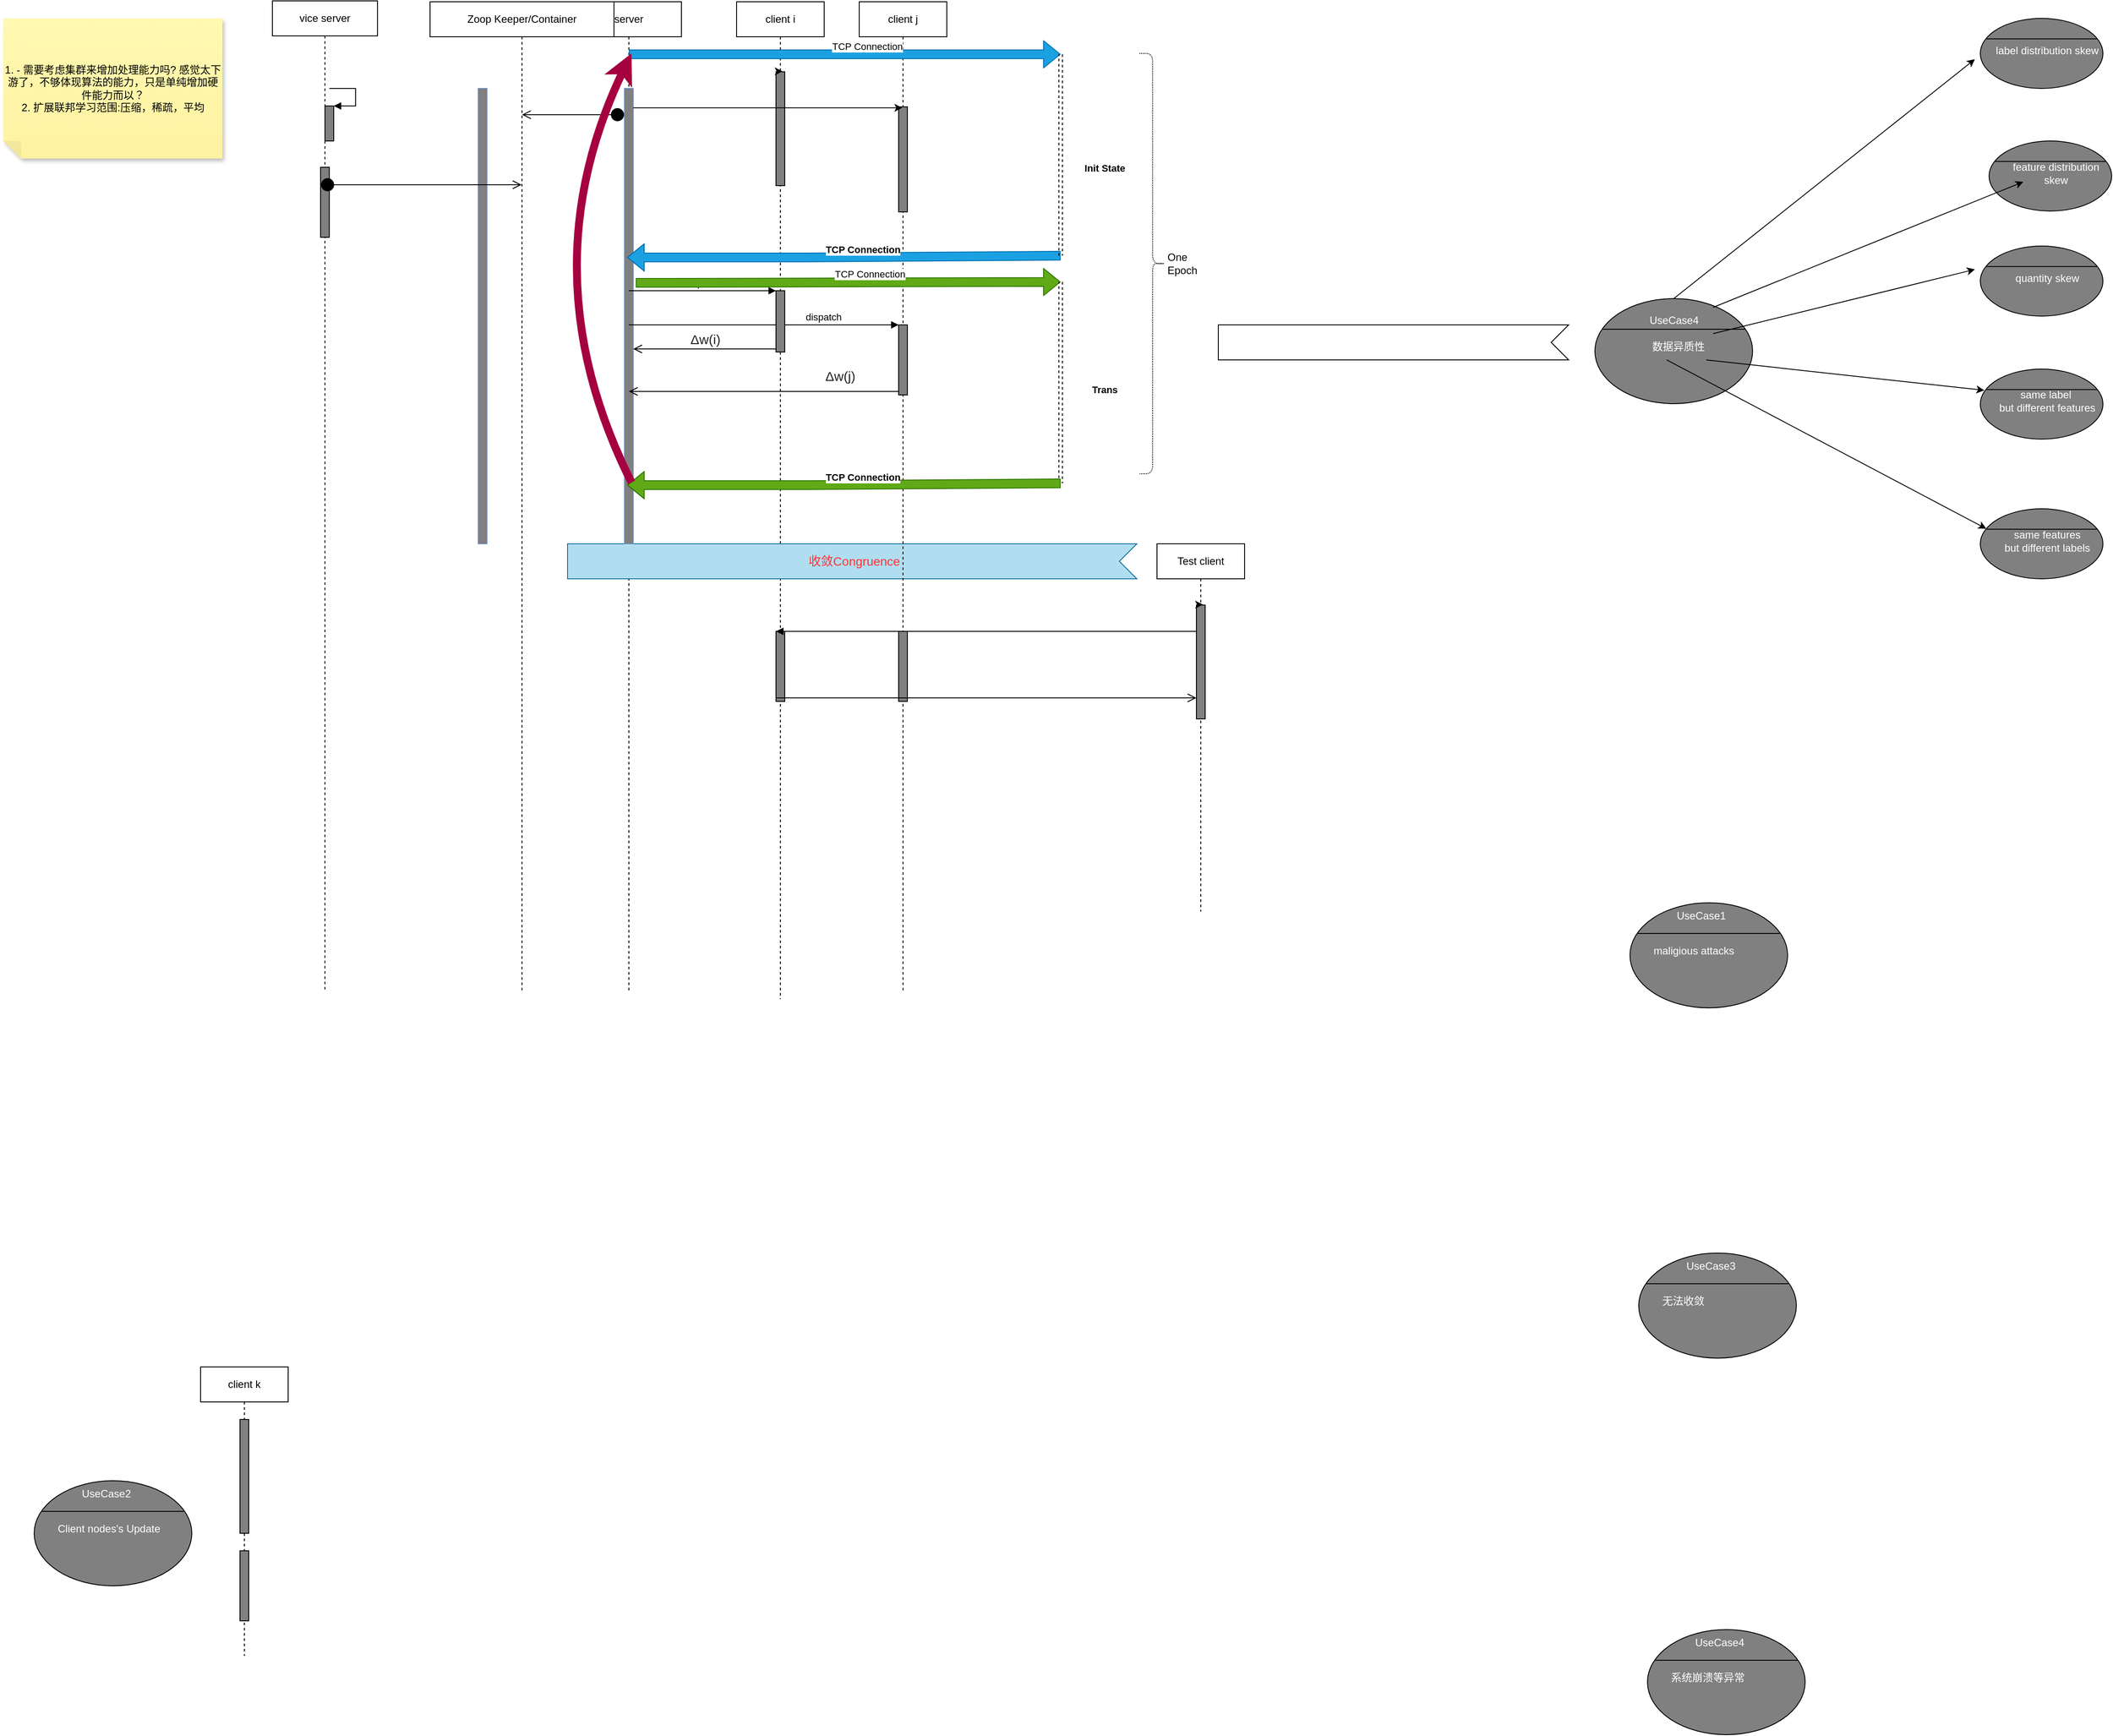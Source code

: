 <mxfile>
    <diagram id="n5FTuEOqiCdsn9YSQUc3" name="第 1 页">
        <mxGraphModel dx="1653" dy="990" grid="1" gridSize="10" guides="1" tooltips="1" connect="1" arrows="1" fold="1" page="1" pageScale="1" pageWidth="4681" pageHeight="3300" background="none" math="1" shadow="0">
            <root>
                <mxCell id="0"/>
                <mxCell id="1" parent="0"/>
                <mxCell id="5" value="client i" style="shape=umlLifeline;perimeter=lifelinePerimeter;whiteSpace=wrap;html=1;container=1;collapsible=0;recursiveResize=0;outlineConnect=0;" parent="1" vertex="1">
                    <mxGeometry x="890" y="21" width="100" height="1139" as="geometry"/>
                </mxCell>
                <mxCell id="6" value="" style="html=1;points=[];perimeter=orthogonalPerimeter;fillColor=#808080;" parent="5" vertex="1">
                    <mxGeometry x="45" y="80" width="10" height="130" as="geometry"/>
                </mxCell>
                <mxCell id="10" value="" style="endArrow=classic;html=1;entryX=0.763;entryY=-0.004;entryDx=0;entryDy=0;entryPerimeter=0;" parent="5" source="5" target="6" edge="1">
                    <mxGeometry width="50" height="50" relative="1" as="geometry">
                        <mxPoint x="150" y="230" as="sourcePoint"/>
                        <mxPoint x="200" y="180" as="targetPoint"/>
                    </mxGeometry>
                </mxCell>
                <mxCell id="tS4vsaLGMWtZxf_4NeL7-80" value="" style="html=1;points=[];perimeter=orthogonalPerimeter;fontColor=#FF3333;fillColor=#808080;" parent="5" vertex="1">
                    <mxGeometry x="45" y="719" width="10" height="80" as="geometry"/>
                </mxCell>
                <mxCell id="7" value="server" style="shape=umlLifeline;perimeter=lifelinePerimeter;whiteSpace=wrap;html=1;container=1;collapsible=0;recursiveResize=0;outlineConnect=0;" parent="1" vertex="1">
                    <mxGeometry x="707" y="21" width="120" height="1129" as="geometry"/>
                </mxCell>
                <mxCell id="tS4vsaLGMWtZxf_4NeL7-72" value="&lt;font color=&quot;#ff3333&quot;&gt;&amp;nbsp;收敛Congruence&lt;/font&gt;" style="html=1;shape=mxgraph.infographic.ribbonSimple;notch1=20;notch2=0;align=center;verticalAlign=middle;fontSize=14;fontStyle=0;flipH=1;fillColor=#b1ddf0;strokeColor=#10739e;" parent="7" vertex="1">
                    <mxGeometry x="-10" y="619" width="650" height="40" as="geometry"/>
                </mxCell>
                <mxCell id="8" value="" style="html=1;points=[];perimeter=orthogonalPerimeter;fillColor=#808080;strokeColor=#6c8ebf;" parent="7" vertex="1">
                    <mxGeometry x="55" y="99" width="10" height="520" as="geometry"/>
                </mxCell>
                <mxCell id="11" value="client j" style="shape=umlLifeline;perimeter=lifelinePerimeter;whiteSpace=wrap;html=1;container=1;collapsible=0;recursiveResize=0;outlineConnect=0;" parent="1" vertex="1">
                    <mxGeometry x="1030" y="21" width="100" height="1129" as="geometry"/>
                </mxCell>
                <mxCell id="12" value="" style="html=1;points=[];perimeter=orthogonalPerimeter;fillColor=#808080;" parent="11" vertex="1">
                    <mxGeometry x="45" y="120" width="10" height="120" as="geometry"/>
                </mxCell>
                <mxCell id="26" value="" style="html=1;points=[];perimeter=orthogonalPerimeter;fillColor=#808080;" parent="11" vertex="1">
                    <mxGeometry x="45" y="369" width="10" height="80" as="geometry"/>
                </mxCell>
                <mxCell id="tS4vsaLGMWtZxf_4NeL7-83" value="" style="html=1;points=[];perimeter=orthogonalPerimeter;fontColor=#FF3333;fillColor=#808080;" parent="11" vertex="1">
                    <mxGeometry x="45" y="719" width="10" height="80" as="geometry"/>
                </mxCell>
                <mxCell id="13" value="" style="endArrow=classic;html=1;entryX=0.424;entryY=0.009;entryDx=0;entryDy=0;entryPerimeter=0;" parent="1" source="8" target="12" edge="1">
                    <mxGeometry width="50" height="50" relative="1" as="geometry">
                        <mxPoint x="774.53" y="181" as="sourcePoint"/>
                        <mxPoint x="952.63" y="180.52" as="targetPoint"/>
                    </mxGeometry>
                </mxCell>
                <mxCell id="15" value="dispatch" style="html=1;verticalAlign=bottom;endArrow=block;entryX=0;entryY=0;" parent="1" source="7" target="14" edge="1">
                    <mxGeometry relative="1" as="geometry">
                        <mxPoint x="865" y="311" as="sourcePoint"/>
                    </mxGeometry>
                </mxCell>
                <mxCell id="16" value="&lt;span style=&quot;color: rgb(32, 33, 34); font-family: sans-serif; font-size: 15.008px; text-align: start; background-color: rgb(255, 255, 255);&quot;&gt;Δw(i)&lt;/span&gt;" style="html=1;verticalAlign=bottom;endArrow=open;endSize=8;exitX=0;exitY=0.95;" parent="1" source="14" target="8" edge="1">
                    <mxGeometry relative="1" as="geometry">
                        <mxPoint x="865" y="387" as="targetPoint"/>
                    </mxGeometry>
                </mxCell>
                <mxCell id="27" value="dispatch" style="html=1;verticalAlign=bottom;endArrow=block;entryX=0;entryY=0;" parent="1" source="7" target="26" edge="1">
                    <mxGeometry x="0.438" relative="1" as="geometry">
                        <mxPoint x="1010" y="371" as="sourcePoint"/>
                        <mxPoint as="offset"/>
                    </mxGeometry>
                </mxCell>
                <mxCell id="28" value="&lt;span style=&quot;color: rgb(32, 33, 34); font-family: sans-serif; font-size: 15.008px; text-align: start; background-color: rgb(255, 255, 255);&quot;&gt;Δw(j)&lt;br&gt;&lt;/span&gt;" style="html=1;verticalAlign=bottom;endArrow=open;endSize=8;exitX=0;exitY=0.95;" parent="1" source="26" target="7" edge="1">
                    <mxGeometry x="-0.563" y="-6" relative="1" as="geometry">
                        <mxPoint x="1010" y="447" as="targetPoint"/>
                        <mxPoint as="offset"/>
                    </mxGeometry>
                </mxCell>
                <mxCell id="14" value="" style="html=1;points=[];perimeter=orthogonalPerimeter;fillColor=#808080;" parent="1" vertex="1">
                    <mxGeometry x="935" y="351" width="10" height="70" as="geometry"/>
                </mxCell>
                <mxCell id="20" style="edgeStyle=none;html=1;" parent="1" source="14" target="5" edge="1">
                    <mxGeometry relative="1" as="geometry"/>
                </mxCell>
                <mxCell id="30" value="&lt;b&gt;TCP Connection&lt;/b&gt;" style="html=1;verticalAlign=bottom;endArrow=open;shape=flexArrow;fillColor=#1ba1e2;strokeColor=#006EAF;" parent="1" edge="1">
                    <mxGeometry x="-0.084" relative="1" as="geometry">
                        <mxPoint x="1260" y="311" as="sourcePoint"/>
                        <mxPoint x="765" y="313" as="targetPoint"/>
                        <Array as="points">
                            <mxPoint x="970" y="313"/>
                        </Array>
                        <mxPoint as="offset"/>
                    </mxGeometry>
                </mxCell>
                <mxCell id="31" value="TCP Connection" style="html=1;verticalAlign=bottom;endArrow=open;shape=flexArrow;fillColor=#1ba1e2;strokeColor=#006EAF;" parent="1" source="7" edge="1">
                    <mxGeometry x="0.102" relative="1" as="geometry">
                        <mxPoint x="1190" y="323" as="sourcePoint"/>
                        <mxPoint x="1260" y="81" as="targetPoint"/>
                        <Array as="points"/>
                        <mxPoint as="offset"/>
                    </mxGeometry>
                </mxCell>
                <mxCell id="32" value="&lt;b&gt;Init State&lt;/b&gt;" style="endArrow=open;html=1;shape=link;dashed=1;" parent="1" edge="1">
                    <mxGeometry x="0.125" y="50" width="160" relative="1" as="geometry">
                        <mxPoint x="1260" y="81" as="sourcePoint"/>
                        <mxPoint x="1260" y="311" as="targetPoint"/>
                        <mxPoint as="offset"/>
                    </mxGeometry>
                </mxCell>
                <mxCell id="33" value="TCP Connection" style="html=1;verticalAlign=bottom;endArrow=open;shape=flexArrow;fillColor=#60a917;strokeColor=#2D7600;exitX=1.285;exitY=0.427;exitDx=0;exitDy=0;exitPerimeter=0;" parent="1" source="8" edge="1">
                    <mxGeometry x="0.102" relative="1" as="geometry">
                        <mxPoint x="800" y="341" as="sourcePoint"/>
                        <mxPoint x="1260" y="341" as="targetPoint"/>
                        <Array as="points"/>
                        <mxPoint as="offset"/>
                    </mxGeometry>
                </mxCell>
                <mxCell id="34" value="&lt;b&gt;Trans&lt;br&gt;&lt;br&gt;&lt;/b&gt;" style="endArrow=open;html=1;shape=link;dashed=1;" parent="1" edge="1">
                    <mxGeometry x="0.13" y="50" width="160" relative="1" as="geometry">
                        <mxPoint x="1260" y="341" as="sourcePoint"/>
                        <mxPoint x="1260" y="571" as="targetPoint"/>
                        <mxPoint as="offset"/>
                    </mxGeometry>
                </mxCell>
                <mxCell id="35" value="&lt;b&gt;TCP Connection&lt;/b&gt;" style="html=1;verticalAlign=bottom;endArrow=open;shape=flexArrow;fillColor=#60a917;strokeColor=#2D7600;" parent="1" edge="1">
                    <mxGeometry x="-0.084" relative="1" as="geometry">
                        <mxPoint x="1260" y="571" as="sourcePoint"/>
                        <mxPoint x="765" y="573" as="targetPoint"/>
                        <Array as="points">
                            <mxPoint x="970" y="573"/>
                        </Array>
                        <mxPoint as="offset"/>
                    </mxGeometry>
                </mxCell>
                <mxCell id="tS4vsaLGMWtZxf_4NeL7-61" value="Test client" style="shape=umlLifeline;perimeter=lifelinePerimeter;whiteSpace=wrap;html=1;container=1;collapsible=0;recursiveResize=0;outlineConnect=0;" parent="1" vertex="1">
                    <mxGeometry x="1370" y="640" width="100" height="420" as="geometry"/>
                </mxCell>
                <mxCell id="tS4vsaLGMWtZxf_4NeL7-62" value="" style="html=1;points=[];perimeter=orthogonalPerimeter;fillColor=#808080;" parent="tS4vsaLGMWtZxf_4NeL7-61" vertex="1">
                    <mxGeometry x="45" y="70" width="10" height="130" as="geometry"/>
                </mxCell>
                <mxCell id="tS4vsaLGMWtZxf_4NeL7-63" value="" style="endArrow=classic;html=1;entryX=0.763;entryY=-0.004;entryDx=0;entryDy=0;entryPerimeter=0;" parent="tS4vsaLGMWtZxf_4NeL7-61" source="tS4vsaLGMWtZxf_4NeL7-61" target="tS4vsaLGMWtZxf_4NeL7-62" edge="1">
                    <mxGeometry width="50" height="50" relative="1" as="geometry">
                        <mxPoint x="150" y="230" as="sourcePoint"/>
                        <mxPoint x="200" y="180" as="targetPoint"/>
                    </mxGeometry>
                </mxCell>
                <mxCell id="tS4vsaLGMWtZxf_4NeL7-81" value="MiniST/CHAR-10 输入" style="html=1;verticalAlign=bottom;endArrow=block;entryX=0;entryY=0;fontColor=#FFFFFF;" parent="1" source="tS4vsaLGMWtZxf_4NeL7-62" target="tS4vsaLGMWtZxf_4NeL7-80" edge="1">
                    <mxGeometry relative="1" as="geometry">
                        <mxPoint x="865" y="740" as="sourcePoint"/>
                        <mxPoint as="offset"/>
                    </mxGeometry>
                </mxCell>
                <mxCell id="tS4vsaLGMWtZxf_4NeL7-82" value="预测输出 得到准确率" style="html=1;verticalAlign=bottom;endArrow=open;endSize=8;exitX=0;exitY=0.95;fontColor=#FFFFFF;" parent="1" source="tS4vsaLGMWtZxf_4NeL7-80" target="tS4vsaLGMWtZxf_4NeL7-62" edge="1">
                    <mxGeometry relative="1" as="geometry">
                        <mxPoint x="865" y="816" as="targetPoint"/>
                    </mxGeometry>
                </mxCell>
                <mxCell id="tS4vsaLGMWtZxf_4NeL7-87" value="client k" style="shape=umlLifeline;perimeter=lifelinePerimeter;whiteSpace=wrap;html=1;container=1;collapsible=0;recursiveResize=0;outlineConnect=0;" parent="1" vertex="1">
                    <mxGeometry x="278" y="1580" width="100" height="330" as="geometry"/>
                </mxCell>
                <mxCell id="tS4vsaLGMWtZxf_4NeL7-88" value="" style="html=1;points=[];perimeter=orthogonalPerimeter;fillColor=#808080;" parent="tS4vsaLGMWtZxf_4NeL7-87" vertex="1">
                    <mxGeometry x="45" y="60" width="10" height="130" as="geometry"/>
                </mxCell>
                <mxCell id="tS4vsaLGMWtZxf_4NeL7-90" value="" style="html=1;points=[];perimeter=orthogonalPerimeter;fontColor=#FF3333;fillColor=#808080;" parent="tS4vsaLGMWtZxf_4NeL7-87" vertex="1">
                    <mxGeometry x="45" y="210" width="10" height="80" as="geometry"/>
                </mxCell>
                <mxCell id="tS4vsaLGMWtZxf_4NeL7-92" value="Trigger1 spec." style="html=1;shape=mxgraph.infographic.ribbonSimple;notch1=20;notch2=0;align=center;verticalAlign=middle;fontSize=14;fontStyle=0;flipH=1;fillColor=#FFFFFF;fontColor=#FFFFFF;" parent="1" vertex="1">
                    <mxGeometry x="1440" y="390" width="400" height="40" as="geometry"/>
                </mxCell>
                <mxCell id="tS4vsaLGMWtZxf_4NeL7-94" value="" style="shape=ellipse;container=1;horizontal=1;horizontalStack=0;resizeParent=1;resizeParentMax=0;resizeLast=0;html=1;dashed=0;collapsible=0;fontColor=#FFFFFF;fillColor=#808080;" parent="1" vertex="1">
                    <mxGeometry x="1910" y="1050" width="180" height="120" as="geometry"/>
                </mxCell>
                <mxCell id="tS4vsaLGMWtZxf_4NeL7-96" value="" style="line;strokeWidth=1;fillColor=none;rotatable=0;labelPosition=right;points=[];portConstraint=eastwest;dashed=0;resizeWidth=1;fontColor=#FFFFFF;" parent="tS4vsaLGMWtZxf_4NeL7-94" vertex="1">
                    <mxGeometry x="9" y="30" width="162" height="10" as="geometry"/>
                </mxCell>
                <mxCell id="tS4vsaLGMWtZxf_4NeL7-98" value="maligious attacks" style="text;html=1;align=left;verticalAlign=middle;rotatable=0;spacingLeft=25;fillColor=none;strokeColor=none;fontColor=#FFFFFF;" parent="tS4vsaLGMWtZxf_4NeL7-94" vertex="1">
                    <mxGeometry y="40" width="180" height="30" as="geometry"/>
                </mxCell>
                <mxCell id="tS4vsaLGMWtZxf_4NeL7-95" value="UseCase1" style="html=1;strokeColor=none;fillColor=none;align=center;verticalAlign=middle;rotatable=0;fontColor=#FFFFFF;" parent="tS4vsaLGMWtZxf_4NeL7-94" vertex="1">
                    <mxGeometry x="-9" width="180" height="30" as="geometry"/>
                </mxCell>
                <mxCell id="tS4vsaLGMWtZxf_4NeL7-116" value="Zoop Keeper/Container&lt;br&gt;" style="shape=umlLifeline;perimeter=lifelinePerimeter;whiteSpace=wrap;html=1;container=1;collapsible=0;recursiveResize=0;outlineConnect=0;" parent="1" vertex="1">
                    <mxGeometry x="540" y="21" width="210" height="1130" as="geometry"/>
                </mxCell>
                <mxCell id="tS4vsaLGMWtZxf_4NeL7-118" value="" style="html=1;points=[];perimeter=orthogonalPerimeter;fillColor=#808080;strokeColor=#6c8ebf;" parent="tS4vsaLGMWtZxf_4NeL7-116" vertex="1">
                    <mxGeometry x="55" y="99" width="10" height="520" as="geometry"/>
                </mxCell>
                <mxCell id="tS4vsaLGMWtZxf_4NeL7-119" value="vice server" style="shape=umlLifeline;perimeter=lifelinePerimeter;whiteSpace=wrap;html=1;container=1;collapsible=0;recursiveResize=0;outlineConnect=0;" parent="1" vertex="1">
                    <mxGeometry x="360" y="20" width="120" height="1130" as="geometry"/>
                </mxCell>
                <mxCell id="tS4vsaLGMWtZxf_4NeL7-124" value="" style="html=1;points=[];perimeter=orthogonalPerimeter;fontColor=#FFFFFF;fillColor=#808080;" parent="tS4vsaLGMWtZxf_4NeL7-119" vertex="1">
                    <mxGeometry x="60" y="120" width="10" height="40" as="geometry"/>
                </mxCell>
                <mxCell id="tS4vsaLGMWtZxf_4NeL7-125" value="waiting&lt;span style=&quot;white-space: pre;&quot;&gt;&#9;&lt;/span&gt;" style="edgeStyle=orthogonalEdgeStyle;html=1;align=left;spacingLeft=2;endArrow=block;rounded=0;entryX=1;entryY=0;fontColor=#FFFFFF;" parent="tS4vsaLGMWtZxf_4NeL7-119" target="tS4vsaLGMWtZxf_4NeL7-124" edge="1">
                    <mxGeometry relative="1" as="geometry">
                        <mxPoint x="65" y="100" as="sourcePoint"/>
                        <Array as="points">
                            <mxPoint x="95" y="100"/>
                        </Array>
                    </mxGeometry>
                </mxCell>
                <mxCell id="tS4vsaLGMWtZxf_4NeL7-127" value="" style="html=1;points=[];perimeter=orthogonalPerimeter;fontColor=#FFFFFF;fillColor=#808080;" parent="tS4vsaLGMWtZxf_4NeL7-119" vertex="1">
                    <mxGeometry x="55" y="190" width="10" height="80" as="geometry"/>
                </mxCell>
                <mxCell id="tS4vsaLGMWtZxf_4NeL7-128" value="dispatch" style="html=1;verticalAlign=bottom;startArrow=circle;startFill=1;endArrow=open;startSize=6;endSize=8;fontColor=#FFFFFF;" parent="tS4vsaLGMWtZxf_4NeL7-119" target="tS4vsaLGMWtZxf_4NeL7-116" edge="1">
                    <mxGeometry width="80" relative="1" as="geometry">
                        <mxPoint x="55" y="210" as="sourcePoint"/>
                        <mxPoint x="135" y="210" as="targetPoint"/>
                    </mxGeometry>
                </mxCell>
                <mxCell id="tS4vsaLGMWtZxf_4NeL7-126" value="dispatch" style="html=1;verticalAlign=bottom;startArrow=circle;startFill=1;endArrow=open;startSize=6;endSize=8;fontColor=#FFFFFF;" parent="1" source="8" target="tS4vsaLGMWtZxf_4NeL7-116" edge="1">
                    <mxGeometry width="80" relative="1" as="geometry">
                        <mxPoint x="670" y="190" as="sourcePoint"/>
                        <mxPoint x="720" y="340" as="targetPoint"/>
                        <Array as="points">
                            <mxPoint x="680" y="150"/>
                        </Array>
                    </mxGeometry>
                </mxCell>
                <mxCell id="uLDSqnoyxSYQOp219QqG-35" value="1. - 需要考虑集群来增加处理能力吗? 感觉太下游了，不够体现算法的能力，只是单纯增加硬件能力而以？&lt;br&gt;2. 扩展联邦学习范围:压缩，稀疏，平均" style="shape=note;whiteSpace=wrap;html=1;backgroundOutline=1;fontColor=#000000;darkOpacity=0.05;fillColor=#FFF9B2;strokeColor=none;fillStyle=solid;direction=west;gradientDirection=north;gradientColor=#FFF2A1;shadow=1;size=20;pointerEvents=1;" parent="1" vertex="1">
                    <mxGeometry x="53" y="40" width="250" height="160" as="geometry"/>
                </mxCell>
                <mxCell id="60" style="edgeStyle=none;html=1;exitX=0.5;exitY=0;exitDx=0;exitDy=0;entryX=0;entryY=1;entryDx=0;entryDy=0;" parent="1" source="37" target="43" edge="1">
                    <mxGeometry relative="1" as="geometry"/>
                </mxCell>
                <mxCell id="37" value="" style="shape=ellipse;container=1;horizontal=1;horizontalStack=0;resizeParent=1;resizeParentMax=0;resizeLast=0;html=1;dashed=0;collapsible=0;fontColor=#FFFFFF;fillColor=#808080;" parent="1" vertex="1">
                    <mxGeometry x="1870" y="360" width="180" height="120" as="geometry"/>
                </mxCell>
                <mxCell id="38" value="" style="line;strokeWidth=1;fillColor=none;rotatable=0;labelPosition=right;points=[];portConstraint=eastwest;dashed=0;resizeWidth=1;fontColor=#FFFFFF;" parent="37" vertex="1">
                    <mxGeometry x="9" y="30" width="162" height="10" as="geometry"/>
                </mxCell>
                <mxCell id="39" value="数据异质性" style="text;html=1;align=center;verticalAlign=middle;rotatable=0;spacingLeft=25;fillColor=none;strokeColor=none;fontColor=#FFFFFF;" parent="37" vertex="1">
                    <mxGeometry x="-8" y="40" width="180" height="30" as="geometry"/>
                </mxCell>
                <mxCell id="40" value="UseCase4" style="html=1;strokeColor=none;fillColor=none;align=center;verticalAlign=middle;rotatable=0;fontColor=#FFFFFF;" parent="37" vertex="1">
                    <mxGeometry y="10" width="180" height="30" as="geometry"/>
                </mxCell>
                <mxCell id="41" value="" style="shape=ellipse;container=1;horizontal=1;horizontalStack=0;resizeParent=1;resizeParentMax=0;resizeLast=0;html=1;dashed=0;collapsible=0;fontColor=#FFFFFF;fillColor=#808080;" parent="1" vertex="1">
                    <mxGeometry x="2310" y="40" width="140" height="80" as="geometry"/>
                </mxCell>
                <mxCell id="42" value="" style="line;strokeWidth=1;fillColor=none;rotatable=0;labelPosition=right;points=[];portConstraint=eastwest;dashed=0;resizeWidth=1;fontColor=#FFFFFF;" parent="41" vertex="1">
                    <mxGeometry x="7" y="20" width="126" height="6.667" as="geometry"/>
                </mxCell>
                <mxCell id="43" value="label distribution skew" style="text;html=1;align=center;verticalAlign=middle;rotatable=0;spacingLeft=25;fillColor=none;strokeColor=none;fontColor=#FFFFFF;" parent="41" vertex="1">
                    <mxGeometry x="-6.222" y="26.667" width="140" height="20" as="geometry"/>
                </mxCell>
                <mxCell id="45" value="" style="shape=ellipse;container=1;horizontal=1;horizontalStack=0;resizeParent=1;resizeParentMax=0;resizeLast=0;html=1;dashed=0;collapsible=0;fontColor=#FFFFFF;fillColor=#808080;" parent="1" vertex="1">
                    <mxGeometry x="2320" y="180" width="140" height="80" as="geometry"/>
                </mxCell>
                <mxCell id="46" value="" style="line;strokeWidth=1;fillColor=none;rotatable=0;labelPosition=right;points=[];portConstraint=eastwest;dashed=0;resizeWidth=1;fontColor=#FFFFFF;" parent="45" vertex="1">
                    <mxGeometry x="7" y="20" width="126" height="6.667" as="geometry"/>
                </mxCell>
                <mxCell id="47" value="feature distribution &lt;br&gt;skew" style="text;html=1;align=center;verticalAlign=middle;rotatable=0;spacingLeft=25;fillColor=none;strokeColor=none;fontColor=#FFFFFF;" parent="45" vertex="1">
                    <mxGeometry x="-6.222" y="26.667" width="140" height="20" as="geometry"/>
                </mxCell>
                <mxCell id="48" value="" style="shape=ellipse;container=1;horizontal=1;horizontalStack=0;resizeParent=1;resizeParentMax=0;resizeLast=0;html=1;dashed=0;collapsible=0;fontColor=#FFFFFF;fillColor=#808080;" parent="1" vertex="1">
                    <mxGeometry x="2310" y="440.5" width="140" height="80" as="geometry"/>
                </mxCell>
                <mxCell id="49" value="" style="line;strokeWidth=1;fillColor=none;rotatable=0;labelPosition=right;points=[];portConstraint=eastwest;dashed=0;resizeWidth=1;fontColor=#FFFFFF;" parent="48" vertex="1">
                    <mxGeometry x="7" y="20" width="126" height="6.667" as="geometry"/>
                </mxCell>
                <mxCell id="50" value="&lt;div&gt;same&amp;nbsp;&lt;span style=&quot;background-color: initial;&quot;&gt;label&amp;nbsp;&lt;/span&gt;&lt;/div&gt;&lt;div&gt;&lt;span style=&quot;background-color: initial;&quot;&gt;but different features&lt;/span&gt;&lt;/div&gt;" style="text;html=1;align=center;verticalAlign=middle;rotatable=0;spacingLeft=25;fillColor=none;strokeColor=none;fontColor=#FFFFFF;" parent="48" vertex="1">
                    <mxGeometry x="-6.222" y="26.667" width="140" height="20" as="geometry"/>
                </mxCell>
                <mxCell id="51" value="" style="shape=ellipse;container=1;horizontal=1;horizontalStack=0;resizeParent=1;resizeParentMax=0;resizeLast=0;html=1;dashed=0;collapsible=0;fontColor=#FFFFFF;fillColor=#808080;" parent="1" vertex="1">
                    <mxGeometry x="2310" y="600" width="140" height="80" as="geometry"/>
                </mxCell>
                <mxCell id="52" value="" style="line;strokeWidth=1;fillColor=none;rotatable=0;labelPosition=right;points=[];portConstraint=eastwest;dashed=0;resizeWidth=1;fontColor=#FFFFFF;" parent="51" vertex="1">
                    <mxGeometry x="7" y="20" width="126" height="6.667" as="geometry"/>
                </mxCell>
                <mxCell id="53" value="same features &lt;br&gt;but different labels" style="text;html=1;align=center;verticalAlign=middle;rotatable=0;spacingLeft=25;fillColor=none;strokeColor=none;fontColor=#FFFFFF;" parent="51" vertex="1">
                    <mxGeometry x="-6.222" y="26.667" width="140" height="20" as="geometry"/>
                </mxCell>
                <mxCell id="54" value="" style="shape=ellipse;container=1;horizontal=1;horizontalStack=0;resizeParent=1;resizeParentMax=0;resizeLast=0;html=1;dashed=0;collapsible=0;fontColor=#FFFFFF;fillColor=#808080;" parent="1" vertex="1">
                    <mxGeometry x="2310" y="300" width="140" height="80" as="geometry"/>
                </mxCell>
                <mxCell id="55" value="" style="line;strokeWidth=1;fillColor=none;rotatable=0;labelPosition=right;points=[];portConstraint=eastwest;dashed=0;resizeWidth=1;fontColor=#FFFFFF;" parent="54" vertex="1">
                    <mxGeometry x="7" y="20" width="126" height="6.667" as="geometry"/>
                </mxCell>
                <mxCell id="56" value="quantity skew" style="text;html=1;align=center;verticalAlign=middle;rotatable=0;spacingLeft=25;fillColor=none;strokeColor=none;fontColor=#FFFFFF;" parent="54" vertex="1">
                    <mxGeometry x="-6.222" y="26.667" width="140" height="20" as="geometry"/>
                </mxCell>
                <mxCell id="61" style="edgeStyle=none;html=1;exitX=0.75;exitY=0;exitDx=0;exitDy=0;" parent="1" source="40" target="47" edge="1">
                    <mxGeometry relative="1" as="geometry"/>
                </mxCell>
                <mxCell id="62" style="edgeStyle=none;html=1;exitX=0.75;exitY=1;exitDx=0;exitDy=0;entryX=0;entryY=0;entryDx=0;entryDy=0;" parent="1" source="40" target="56" edge="1">
                    <mxGeometry relative="1" as="geometry"/>
                </mxCell>
                <mxCell id="63" style="edgeStyle=none;html=1;exitX=0.75;exitY=1;exitDx=0;exitDy=0;entryX=0.077;entryY=-0.121;entryDx=0;entryDy=0;entryPerimeter=0;" parent="1" source="39" target="50" edge="1">
                    <mxGeometry relative="1" as="geometry"/>
                </mxCell>
                <mxCell id="65" style="edgeStyle=none;html=1;exitX=0.5;exitY=1;exitDx=0;exitDy=0;entryX=0.093;entryY=-0.194;entryDx=0;entryDy=0;entryPerimeter=0;" parent="1" source="39" target="53" edge="1">
                    <mxGeometry relative="1" as="geometry"/>
                </mxCell>
                <mxCell id="tS4vsaLGMWtZxf_4NeL7-112" value="" style="shape=ellipse;container=1;horizontal=1;horizontalStack=0;resizeParent=1;resizeParentMax=0;resizeLast=0;html=1;dashed=0;collapsible=0;fontColor=#FFFFFF;fillColor=#808080;" parent="1" vertex="1">
                    <mxGeometry x="1930" y="1880" width="180" height="120" as="geometry"/>
                </mxCell>
                <mxCell id="tS4vsaLGMWtZxf_4NeL7-113" value="" style="line;strokeWidth=1;fillColor=none;rotatable=0;labelPosition=right;points=[];portConstraint=eastwest;dashed=0;resizeWidth=1;fontColor=#FFFFFF;" parent="tS4vsaLGMWtZxf_4NeL7-112" vertex="1">
                    <mxGeometry x="9" y="30" width="162" height="10" as="geometry"/>
                </mxCell>
                <mxCell id="tS4vsaLGMWtZxf_4NeL7-114" value="系统崩溃等异常" style="text;html=1;align=left;verticalAlign=middle;rotatable=0;spacingLeft=25;fillColor=none;strokeColor=none;fontColor=#FFFFFF;" parent="tS4vsaLGMWtZxf_4NeL7-112" vertex="1">
                    <mxGeometry y="40" width="180" height="30" as="geometry"/>
                </mxCell>
                <mxCell id="tS4vsaLGMWtZxf_4NeL7-115" value="UseCase4" style="html=1;strokeColor=none;fillColor=none;align=center;verticalAlign=middle;rotatable=0;fontColor=#FFFFFF;" parent="tS4vsaLGMWtZxf_4NeL7-112" vertex="1">
                    <mxGeometry x="-8" width="180" height="30" as="geometry"/>
                </mxCell>
                <mxCell id="tS4vsaLGMWtZxf_4NeL7-107" value="" style="shape=ellipse;container=1;horizontal=1;horizontalStack=0;resizeParent=1;resizeParentMax=0;resizeLast=0;html=1;dashed=0;collapsible=0;fontColor=#FFFFFF;fillColor=#808080;" parent="1" vertex="1">
                    <mxGeometry x="1920" y="1450" width="180" height="120" as="geometry"/>
                </mxCell>
                <mxCell id="tS4vsaLGMWtZxf_4NeL7-108" value="" style="line;strokeWidth=1;fillColor=none;rotatable=0;labelPosition=right;points=[];portConstraint=eastwest;dashed=0;resizeWidth=1;fontColor=#FFFFFF;" parent="tS4vsaLGMWtZxf_4NeL7-107" vertex="1">
                    <mxGeometry x="9" y="30" width="162" height="10" as="geometry"/>
                </mxCell>
                <mxCell id="tS4vsaLGMWtZxf_4NeL7-109" value="无法收敛" style="text;html=1;align=left;verticalAlign=middle;rotatable=0;spacingLeft=25;fillColor=none;strokeColor=none;fontColor=#FFFFFF;" parent="tS4vsaLGMWtZxf_4NeL7-107" vertex="1">
                    <mxGeometry y="40" width="180" height="30" as="geometry"/>
                </mxCell>
                <mxCell id="tS4vsaLGMWtZxf_4NeL7-110" value="UseCase3" style="html=1;strokeColor=none;fillColor=none;align=center;verticalAlign=middle;rotatable=0;fontColor=#FFFFFF;" parent="tS4vsaLGMWtZxf_4NeL7-107" vertex="1">
                    <mxGeometry x="-8" width="180" height="30" as="geometry"/>
                </mxCell>
                <mxCell id="tS4vsaLGMWtZxf_4NeL7-103" value="" style="shape=ellipse;container=1;horizontal=1;horizontalStack=0;resizeParent=1;resizeParentMax=0;resizeLast=0;html=1;dashed=0;collapsible=0;fontColor=#FFFFFF;fillColor=#808080;" parent="1" vertex="1">
                    <mxGeometry x="88" y="1710" width="180" height="120" as="geometry"/>
                </mxCell>
                <mxCell id="tS4vsaLGMWtZxf_4NeL7-104" value="" style="line;strokeWidth=1;fillColor=none;rotatable=0;labelPosition=right;points=[];portConstraint=eastwest;dashed=0;resizeWidth=1;fontColor=#FFFFFF;" parent="tS4vsaLGMWtZxf_4NeL7-103" vertex="1">
                    <mxGeometry x="9" y="30" width="162" height="10" as="geometry"/>
                </mxCell>
                <mxCell id="tS4vsaLGMWtZxf_4NeL7-105" value="Client nodes's Update" style="text;html=1;align=left;verticalAlign=middle;rotatable=0;spacingLeft=25;fillColor=none;strokeColor=none;fontColor=#FFFFFF;" parent="tS4vsaLGMWtZxf_4NeL7-103" vertex="1">
                    <mxGeometry y="40" width="180" height="30" as="geometry"/>
                </mxCell>
                <mxCell id="tS4vsaLGMWtZxf_4NeL7-106" value="UseCase2" style="html=1;strokeColor=none;fillColor=none;align=center;verticalAlign=middle;rotatable=0;fontColor=#FFFFFF;" parent="tS4vsaLGMWtZxf_4NeL7-103" vertex="1">
                    <mxGeometry x="-8" width="180" height="30" as="geometry"/>
                </mxCell>
                <mxCell id="69" value="One &lt;br&gt;Epoch" style="shape=curlyBracket;whiteSpace=wrap;html=1;rounded=1;flipH=1;labelPosition=right;verticalLabelPosition=middle;align=left;verticalAlign=middle;dashed=1;dashPattern=1 1;" vertex="1" parent="1">
                    <mxGeometry x="1350" y="80" width="30" height="480" as="geometry"/>
                </mxCell>
                <mxCell id="81" value="" style="curved=1;endArrow=classic;html=1;strokeWidth=9;fillColor=#d80073;strokeColor=#A50040;" edge="1" parent="1">
                    <mxGeometry width="50" height="50" relative="1" as="geometry">
                        <mxPoint x="770" y="570" as="sourcePoint"/>
                        <mxPoint x="770" y="80" as="targetPoint"/>
                        <Array as="points">
                            <mxPoint x="650" y="330"/>
                        </Array>
                    </mxGeometry>
                </mxCell>
            </root>
        </mxGraphModel>
    </diagram>
    <diagram id="0VKCwunAhPojuAKij5Zo" name="第 2 页">
        <mxGraphModel dx="992" dy="594" grid="1" gridSize="10" guides="1" tooltips="1" connect="1" arrows="1" fold="1" page="1" pageScale="1" pageWidth="827" pageHeight="1169" math="0" shadow="0">
            <root>
                <mxCell id="0"/>
                <mxCell id="1" parent="0"/>
            </root>
        </mxGraphModel>
    </diagram>
    <diagram id="D9WTljltJA51mGXBzIGt" name="第 3 页">
        <mxGraphModel dx="992" dy="594" grid="1" gridSize="10" guides="1" tooltips="1" connect="1" arrows="1" fold="1" page="1" pageScale="1" pageWidth="3300" pageHeight="2339" math="0" shadow="0">
            <root>
                <mxCell id="0"/>
                <mxCell id="1" parent="0"/>
            </root>
        </mxGraphModel>
    </diagram>
</mxfile>
